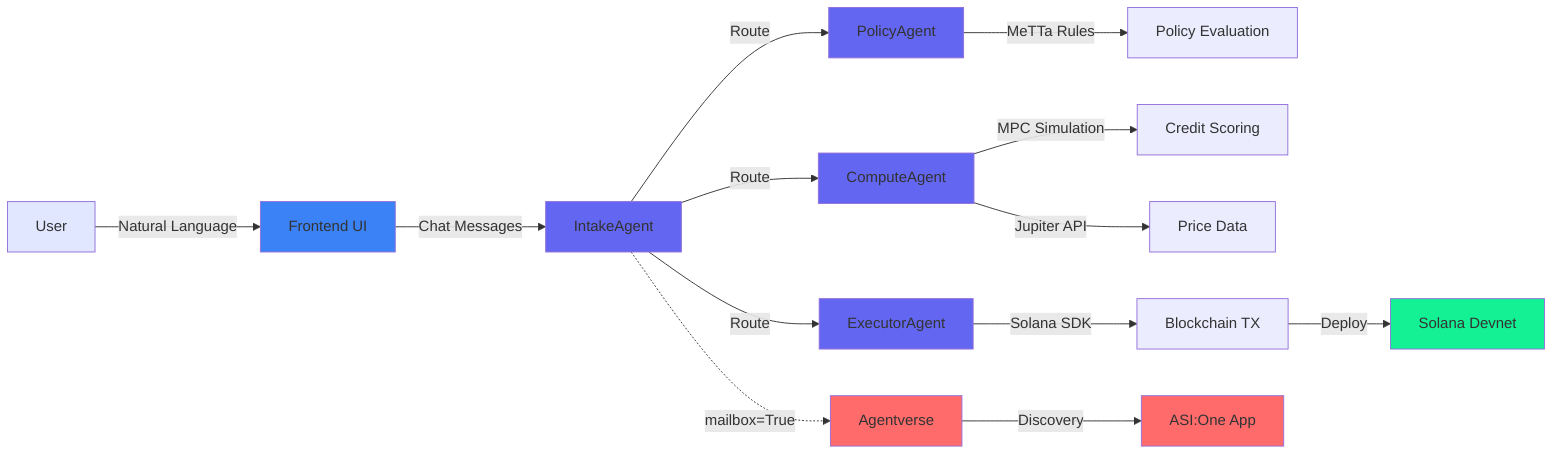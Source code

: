 graph LR
    %% User Experience Layer
    A[User] -->|Natural Language| B[Frontend UI]
    B -->|Chat Messages| C[IntakeAgent]

    %% Agent Orchestration Layer
    C -->|Route| D[PolicyAgent]
    C -->|Route| E[ComputeAgent]
    C -->|Route| F[ExecutorAgent]

    %% Computation Layer
    D -->|MeTTa Rules| G[Policy Evaluation]
    E -->|MPC Simulation| H[Credit Scoring]
    E -->|Jupiter API| I[Price Data]

    %% Execution Layer
    F -->|Solana SDK| J[Blockchain TX]
    J -->|Deploy| K[Solana Devnet]

    %% ASI Ecosystem
    C -.->|mailbox=True| L[Agentverse]
    L -->|Discovery| M[ASI:One App]

    style A fill:#e0e7ff
    style B fill:#3b82f6
    style C fill:#6366f1
    style D fill:#6366f1
    style E fill:#6366f1
    style F fill:#6366f1
    style K fill:#14f195
    style L fill:#ff6b6b
    style M fill:#ff6b6b